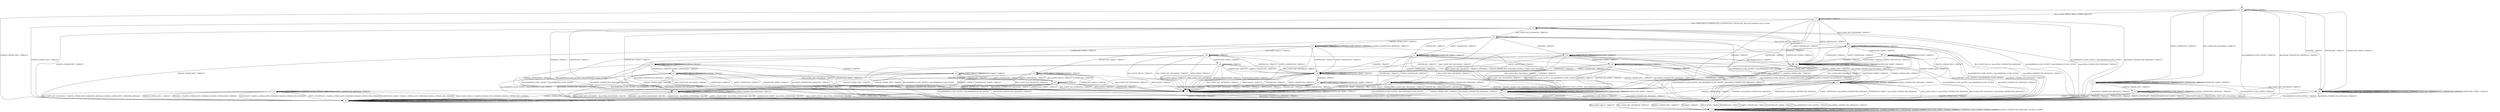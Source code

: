digraph h8 {
s0 [label="s0"];
s1 [label="s1"];
s2 [label="s2"];
s6 [label="s6"];
s8 [label="s8"];
s20 [label="s20"];
s3 [label="s3"];
s4 [label="s4"];
s7 [label="s7"];
s9 [label="s9"];
s10 [label="s10"];
s14 [label="s14"];
s5 [label="s5"];
s11 [label="s11"];
s17 [label="s17"];
s25 [label="s25"];
s12 [label="s12"];
s15 [label="s15"];
s21 [label="s21"];
s28 [label="s28"];
s13 [label="s13"];
s16 [label="s16"];
s18 [label="s18"];
s19 [label="s19"];
s22 [label="s22"];
s23 [label="s23"];
s26 [label="s26"];
s27 [label="s27"];
s24 [label="s24"];
s29 [label="s29"];
s30 [label="s30"];
s31 [label="s31"];
s0 -> s1 [label="RSA_CLIENT_HELLO / HELLO_VERIFY_REQUEST"];
s0 -> s2 [label="RSA_CLIENT_KEY_EXCHANGE / TIMEOUT"];
s0 -> s8 [label="CHANGE_CIPHER_SPEC / TIMEOUT"];
s0 -> s20 [label="FINISHED / TIMEOUT"];
s0 -> s0 [label="APPLICATION / TIMEOUT"];
s0 -> s20 [label="CERTIFICATE / TIMEOUT"];
s0 -> s2 [label="EMPTY_CERTIFICATE / TIMEOUT"];
s0 -> s20 [label="CERTIFICATE_VERIFY / TIMEOUT"];
s0 -> s6 [label="Alert(WARNING,CLOSE_NOTIFY) / TIMEOUT"];
s0 -> s6 [label="Alert(FATAL,UNEXPECTED_MESSAGE) / TIMEOUT"];
s1 -> s3 [label="RSA_CLIENT_HELLO / SERVER_HELLO,CERTIFICATE,CERTIFICATE_REQUEST,SERVER_HELLO_DONE"];
s1 -> s4 [label="RSA_CLIENT_KEY_EXCHANGE / TIMEOUT"];
s1 -> s8 [label="CHANGE_CIPHER_SPEC / TIMEOUT"];
s1 -> s9 [label="FINISHED / TIMEOUT"];
s1 -> s1 [label="APPLICATION / TIMEOUT"];
s1 -> s9 [label="CERTIFICATE / TIMEOUT"];
s1 -> s14 [label="EMPTY_CERTIFICATE / TIMEOUT"];
s1 -> s9 [label="CERTIFICATE_VERIFY / TIMEOUT"];
s1 -> s6 [label="Alert(WARNING,CLOSE_NOTIFY) / Alert(WARNING,CLOSE_NOTIFY)"];
s1 -> s6 [label="Alert(FATAL,UNEXPECTED_MESSAGE) / TIMEOUT"];
s2 -> s2 [label="RSA_CLIENT_HELLO / TIMEOUT"];
s2 -> s20 [label="RSA_CLIENT_KEY_EXCHANGE / TIMEOUT"];
s2 -> s10 [label="CHANGE_CIPHER_SPEC / TIMEOUT"];
s2 -> s2 [label="FINISHED / TIMEOUT"];
s2 -> s2 [label="APPLICATION / TIMEOUT"];
s2 -> s2 [label="CERTIFICATE / TIMEOUT"];
s2 -> s2 [label="EMPTY_CERTIFICATE / TIMEOUT"];
s2 -> s2 [label="CERTIFICATE_VERIFY / TIMEOUT"];
s2 -> s6 [label="Alert(WARNING,CLOSE_NOTIFY) / TIMEOUT"];
s2 -> s6 [label="Alert(FATAL,UNEXPECTED_MESSAGE) / TIMEOUT"];
s6 -> s7 [label="RSA_CLIENT_HELLO / TIMEOUT"];
s6 -> s7 [label="RSA_CLIENT_KEY_EXCHANGE / TIMEOUT"];
s6 -> s7 [label="CHANGE_CIPHER_SPEC / TIMEOUT"];
s6 -> s7 [label="FINISHED / TIMEOUT"];
s6 -> s7 [label="APPLICATION / TIMEOUT"];
s6 -> s7 [label="CERTIFICATE / TIMEOUT"];
s6 -> s7 [label="EMPTY_CERTIFICATE / TIMEOUT"];
s6 -> s7 [label="CERTIFICATE_VERIFY / TIMEOUT"];
s6 -> s7 [label="Alert(WARNING,CLOSE_NOTIFY) / TIMEOUT"];
s6 -> s7 [label="Alert(FATAL,UNEXPECTED_MESSAGE) / TIMEOUT"];
s8 -> s8 [label="RSA_CLIENT_HELLO / TIMEOUT"];
s8 -> s8 [label="RSA_CLIENT_KEY_EXCHANGE / TIMEOUT"];
s8 -> s8 [label="CHANGE_CIPHER_SPEC / TIMEOUT"];
s8 -> s8 [label="FINISHED / TIMEOUT"];
s8 -> s8 [label="APPLICATION / TIMEOUT"];
s8 -> s8 [label="CERTIFICATE / TIMEOUT"];
s8 -> s8 [label="EMPTY_CERTIFICATE / TIMEOUT"];
s8 -> s8 [label="CERTIFICATE_VERIFY / TIMEOUT"];
s8 -> s8 [label="Alert(WARNING,CLOSE_NOTIFY) / TIMEOUT"];
s8 -> s8 [label="Alert(FATAL,UNEXPECTED_MESSAGE) / TIMEOUT"];
s20 -> s20 [label="RSA_CLIENT_HELLO / TIMEOUT"];
s20 -> s20 [label="RSA_CLIENT_KEY_EXCHANGE / TIMEOUT"];
s20 -> s8 [label="CHANGE_CIPHER_SPEC / TIMEOUT"];
s20 -> s20 [label="FINISHED / TIMEOUT"];
s20 -> s20 [label="APPLICATION / TIMEOUT"];
s20 -> s20 [label="CERTIFICATE / TIMEOUT"];
s20 -> s20 [label="EMPTY_CERTIFICATE / TIMEOUT"];
s20 -> s20 [label="CERTIFICATE_VERIFY / TIMEOUT"];
s20 -> s6 [label="Alert(WARNING,CLOSE_NOTIFY) / TIMEOUT"];
s20 -> s6 [label="Alert(FATAL,UNEXPECTED_MESSAGE) / TIMEOUT"];
s3 -> s6 [label="RSA_CLIENT_HELLO / Alert(FATAL,UNEXPECTED_MESSAGE)"];
s3 -> s11 [label="RSA_CLIENT_KEY_EXCHANGE / TIMEOUT"];
s3 -> s8 [label="CHANGE_CIPHER_SPEC / TIMEOUT"];
s3 -> s9 [label="FINISHED / TIMEOUT"];
s3 -> s3 [label="APPLICATION / TIMEOUT"];
s3 -> s9 [label="CERTIFICATE / TIMEOUT"];
s3 -> s14 [label="EMPTY_CERTIFICATE / TIMEOUT"];
s3 -> s9 [label="CERTIFICATE_VERIFY / TIMEOUT"];
s3 -> s6 [label="Alert(WARNING,CLOSE_NOTIFY) / Alert(WARNING,CLOSE_NOTIFY)"];
s3 -> s6 [label="Alert(FATAL,UNEXPECTED_MESSAGE) / TIMEOUT"];
s4 -> s4 [label="RSA_CLIENT_HELLO / TIMEOUT"];
s4 -> s9 [label="RSA_CLIENT_KEY_EXCHANGE / TIMEOUT"];
s4 -> s5 [label="CHANGE_CIPHER_SPEC / TIMEOUT"];
s4 -> s25 [label="FINISHED / TIMEOUT"];
s4 -> s4 [label="APPLICATION / TIMEOUT"];
s4 -> s14 [label="CERTIFICATE / TIMEOUT"];
s4 -> s14 [label="EMPTY_CERTIFICATE / TIMEOUT"];
s4 -> s17 [label="CERTIFICATE_VERIFY / TIMEOUT"];
s4 -> s6 [label="Alert(WARNING,CLOSE_NOTIFY) / Alert(WARNING,CLOSE_NOTIFY)"];
s4 -> s6 [label="Alert(FATAL,UNEXPECTED_MESSAGE) / TIMEOUT"];
s7 -> s7 [label="RSA_CLIENT_HELLO / SOCKET_CLOSED"];
s7 -> s7 [label="RSA_CLIENT_KEY_EXCHANGE / SOCKET_CLOSED"];
s7 -> s7 [label="CHANGE_CIPHER_SPEC / SOCKET_CLOSED"];
s7 -> s7 [label="FINISHED / SOCKET_CLOSED"];
s7 -> s7 [label="APPLICATION / SOCKET_CLOSED"];
s7 -> s7 [label="CERTIFICATE / SOCKET_CLOSED"];
s7 -> s7 [label="EMPTY_CERTIFICATE / SOCKET_CLOSED"];
s7 -> s7 [label="CERTIFICATE_VERIFY / SOCKET_CLOSED"];
s7 -> s7 [label="Alert(WARNING,CLOSE_NOTIFY) / SOCKET_CLOSED"];
s7 -> s7 [label="Alert(FATAL,UNEXPECTED_MESSAGE) / SOCKET_CLOSED"];
s9 -> s9 [label="RSA_CLIENT_HELLO / TIMEOUT"];
s9 -> s9 [label="RSA_CLIENT_KEY_EXCHANGE / TIMEOUT"];
s9 -> s8 [label="CHANGE_CIPHER_SPEC / TIMEOUT"];
s9 -> s9 [label="FINISHED / TIMEOUT"];
s9 -> s9 [label="APPLICATION / TIMEOUT"];
s9 -> s9 [label="CERTIFICATE / TIMEOUT"];
s9 -> s9 [label="EMPTY_CERTIFICATE / TIMEOUT"];
s9 -> s9 [label="CERTIFICATE_VERIFY / TIMEOUT"];
s9 -> s6 [label="Alert(WARNING,CLOSE_NOTIFY) / Alert(WARNING,CLOSE_NOTIFY)"];
s9 -> s6 [label="Alert(FATAL,UNEXPECTED_MESSAGE) / TIMEOUT"];
s10 -> s6 [label="RSA_CLIENT_HELLO / TIMEOUT"];
s10 -> s6 [label="RSA_CLIENT_KEY_EXCHANGE / TIMEOUT"];
s10 -> s8 [label="CHANGE_CIPHER_SPEC / TIMEOUT"];
s10 -> s6 [label="FINISHED / TIMEOUT"];
s10 -> s10 [label="APPLICATION / TIMEOUT"];
s10 -> s6 [label="CERTIFICATE / TIMEOUT"];
s10 -> s6 [label="EMPTY_CERTIFICATE / TIMEOUT"];
s10 -> s6 [label="CERTIFICATE_VERIFY / TIMEOUT"];
s10 -> s10 [label="Alert(WARNING,CLOSE_NOTIFY) / TIMEOUT"];
s10 -> s10 [label="Alert(FATAL,UNEXPECTED_MESSAGE) / TIMEOUT"];
s14 -> s14 [label="RSA_CLIENT_HELLO / TIMEOUT"];
s14 -> s14 [label="RSA_CLIENT_KEY_EXCHANGE / TIMEOUT"];
s14 -> s5 [label="CHANGE_CIPHER_SPEC / TIMEOUT"];
s14 -> s26 [label="FINISHED / TIMEOUT"];
s14 -> s14 [label="APPLICATION / TIMEOUT"];
s14 -> s9 [label="CERTIFICATE / TIMEOUT"];
s14 -> s9 [label="EMPTY_CERTIFICATE / TIMEOUT"];
s14 -> s14 [label="CERTIFICATE_VERIFY / TIMEOUT"];
s14 -> s6 [label="Alert(WARNING,CLOSE_NOTIFY) / Alert(WARNING,CLOSE_NOTIFY)"];
s14 -> s6 [label="Alert(FATAL,UNEXPECTED_MESSAGE) / TIMEOUT"];
s5 -> s6 [label="RSA_CLIENT_HELLO / Alert(FATAL,UNEXPECTED_MESSAGE)"];
s5 -> s6 [label="RSA_CLIENT_KEY_EXCHANGE / Alert(FATAL,UNEXPECTED_MESSAGE)"];
s5 -> s8 [label="CHANGE_CIPHER_SPEC / TIMEOUT"];
s5 -> s6 [label="FINISHED / Alert(FATAL,UNEXPECTED_MESSAGE)"];
s5 -> s5 [label="APPLICATION / TIMEOUT"];
s5 -> s6 [label="CERTIFICATE / Alert(FATAL,UNEXPECTED_MESSAGE)"];
s5 -> s6 [label="EMPTY_CERTIFICATE / Alert(FATAL,UNEXPECTED_MESSAGE)"];
s5 -> s6 [label="CERTIFICATE_VERIFY / Alert(FATAL,UNEXPECTED_MESSAGE)"];
s5 -> s5 [label="Alert(WARNING,CLOSE_NOTIFY) / TIMEOUT"];
s5 -> s5 [label="Alert(FATAL,UNEXPECTED_MESSAGE) / TIMEOUT"];
s11 -> s4 [label="RSA_CLIENT_HELLO / TIMEOUT"];
s11 -> s9 [label="RSA_CLIENT_KEY_EXCHANGE / TIMEOUT"];
s11 -> s12 [label="CHANGE_CIPHER_SPEC / TIMEOUT"];
s11 -> s25 [label="FINISHED / TIMEOUT"];
s11 -> s11 [label="APPLICATION / TIMEOUT"];
s11 -> s21 [label="CERTIFICATE / TIMEOUT"];
s11 -> s21 [label="EMPTY_CERTIFICATE / TIMEOUT"];
s11 -> s15 [label="CERTIFICATE_VERIFY / TIMEOUT"];
s11 -> s6 [label="Alert(WARNING,CLOSE_NOTIFY) / Alert(WARNING,CLOSE_NOTIFY)"];
s11 -> s6 [label="Alert(FATAL,UNEXPECTED_MESSAGE) / TIMEOUT"];
s17 -> s17 [label="RSA_CLIENT_HELLO / TIMEOUT"];
s17 -> s9 [label="RSA_CLIENT_KEY_EXCHANGE / TIMEOUT"];
s17 -> s5 [label="CHANGE_CIPHER_SPEC / TIMEOUT"];
s17 -> s28 [label="FINISHED / TIMEOUT"];
s17 -> s17 [label="APPLICATION / TIMEOUT"];
s17 -> s14 [label="CERTIFICATE / TIMEOUT"];
s17 -> s14 [label="EMPTY_CERTIFICATE / TIMEOUT"];
s17 -> s9 [label="CERTIFICATE_VERIFY / TIMEOUT"];
s17 -> s6 [label="Alert(WARNING,CLOSE_NOTIFY) / Alert(WARNING,CLOSE_NOTIFY)"];
s17 -> s6 [label="Alert(FATAL,UNEXPECTED_MESSAGE) / TIMEOUT"];
s25 -> s25 [label="RSA_CLIENT_HELLO / TIMEOUT"];
s25 -> s9 [label="RSA_CLIENT_KEY_EXCHANGE / TIMEOUT"];
s25 -> s5 [label="CHANGE_CIPHER_SPEC / TIMEOUT"];
s25 -> s9 [label="FINISHED / TIMEOUT"];
s25 -> s25 [label="APPLICATION / TIMEOUT"];
s25 -> s26 [label="CERTIFICATE / TIMEOUT"];
s25 -> s26 [label="EMPTY_CERTIFICATE / TIMEOUT"];
s25 -> s28 [label="CERTIFICATE_VERIFY / TIMEOUT"];
s25 -> s6 [label="Alert(WARNING,CLOSE_NOTIFY) / Alert(WARNING,CLOSE_NOTIFY)"];
s25 -> s6 [label="Alert(FATAL,UNEXPECTED_MESSAGE) / TIMEOUT"];
s12 -> s18 [label="RSA_CLIENT_HELLO / TIMEOUT"];
s12 -> s9 [label="RSA_CLIENT_KEY_EXCHANGE / TIMEOUT"];
s12 -> s8 [label="CHANGE_CIPHER_SPEC / TIMEOUT"];
s12 -> s13 [label="FINISHED / CHANGE_CIPHER_SPEC,FINISHED,CHANGE_CIPHER_SPEC,FINISHED"];
s12 -> s12 [label="APPLICATION / TIMEOUT"];
s12 -> s26 [label="CERTIFICATE / TIMEOUT"];
s12 -> s26 [label="EMPTY_CERTIFICATE / TIMEOUT"];
s12 -> s19 [label="CERTIFICATE_VERIFY / TIMEOUT"];
s12 -> s12 [label="Alert(WARNING,CLOSE_NOTIFY) / TIMEOUT"];
s12 -> s12 [label="Alert(FATAL,UNEXPECTED_MESSAGE) / TIMEOUT"];
s15 -> s15 [label="RSA_CLIENT_HELLO / TIMEOUT"];
s15 -> s9 [label="RSA_CLIENT_KEY_EXCHANGE / TIMEOUT"];
s15 -> s16 [label="CHANGE_CIPHER_SPEC / TIMEOUT"];
s15 -> s27 [label="FINISHED / TIMEOUT"];
s15 -> s15 [label="APPLICATION / TIMEOUT"];
s15 -> s23 [label="CERTIFICATE / TIMEOUT"];
s15 -> s23 [label="EMPTY_CERTIFICATE / TIMEOUT"];
s15 -> s9 [label="CERTIFICATE_VERIFY / TIMEOUT"];
s15 -> s6 [label="Alert(WARNING,CLOSE_NOTIFY) / Alert(WARNING,CLOSE_NOTIFY)"];
s15 -> s6 [label="Alert(FATAL,UNEXPECTED_MESSAGE) / TIMEOUT"];
s21 -> s14 [label="RSA_CLIENT_HELLO / TIMEOUT"];
s21 -> s9 [label="RSA_CLIENT_KEY_EXCHANGE / TIMEOUT"];
s21 -> s22 [label="CHANGE_CIPHER_SPEC / TIMEOUT"];
s21 -> s26 [label="FINISHED / TIMEOUT"];
s21 -> s21 [label="APPLICATION / TIMEOUT"];
s21 -> s9 [label="CERTIFICATE / TIMEOUT"];
s21 -> s9 [label="EMPTY_CERTIFICATE / TIMEOUT"];
s21 -> s21 [label="CERTIFICATE_VERIFY / TIMEOUT"];
s21 -> s6 [label="Alert(WARNING,CLOSE_NOTIFY) / Alert(WARNING,CLOSE_NOTIFY)"];
s21 -> s6 [label="Alert(FATAL,UNEXPECTED_MESSAGE) / TIMEOUT"];
s28 -> s28 [label="RSA_CLIENT_HELLO / TIMEOUT"];
s28 -> s9 [label="RSA_CLIENT_KEY_EXCHANGE / TIMEOUT"];
s28 -> s5 [label="CHANGE_CIPHER_SPEC / TIMEOUT"];
s28 -> s9 [label="FINISHED / TIMEOUT"];
s28 -> s28 [label="APPLICATION / TIMEOUT"];
s28 -> s26 [label="CERTIFICATE / TIMEOUT"];
s28 -> s26 [label="EMPTY_CERTIFICATE / TIMEOUT"];
s28 -> s9 [label="CERTIFICATE_VERIFY / TIMEOUT"];
s28 -> s6 [label="Alert(WARNING,CLOSE_NOTIFY) / Alert(WARNING,CLOSE_NOTIFY)"];
s28 -> s6 [label="Alert(FATAL,UNEXPECTED_MESSAGE) / TIMEOUT"];
s13 -> s13 [label="RSA_CLIENT_HELLO / TIMEOUT"];
s13 -> s13 [label="RSA_CLIENT_KEY_EXCHANGE / TIMEOUT"];
s13 -> s8 [label="CHANGE_CIPHER_SPEC / TIMEOUT"];
s13 -> s13 [label="FINISHED / TIMEOUT"];
s13 -> s6 [label="APPLICATION / APPLICATION"];
s13 -> s13 [label="CERTIFICATE / TIMEOUT"];
s13 -> s13 [label="EMPTY_CERTIFICATE / TIMEOUT"];
s13 -> s13 [label="CERTIFICATE_VERIFY / TIMEOUT"];
s13 -> s6 [label="Alert(WARNING,CLOSE_NOTIFY) / TIMEOUT"];
s13 -> s6 [label="Alert(FATAL,UNEXPECTED_MESSAGE) / TIMEOUT"];
s16 -> s6 [label="RSA_CLIENT_HELLO / Alert(FATAL,HANDSHAKE_FAILURE)"];
s16 -> s6 [label="RSA_CLIENT_KEY_EXCHANGE / Alert(FATAL,HANDSHAKE_FAILURE)"];
s16 -> s8 [label="CHANGE_CIPHER_SPEC / TIMEOUT"];
s16 -> s6 [label="FINISHED / Alert(FATAL,HANDSHAKE_FAILURE)"];
s16 -> s16 [label="APPLICATION / TIMEOUT"];
s16 -> s6 [label="CERTIFICATE / Alert(FATAL,HANDSHAKE_FAILURE)"];
s16 -> s6 [label="EMPTY_CERTIFICATE / Alert(FATAL,HANDSHAKE_FAILURE)"];
s16 -> s6 [label="CERTIFICATE_VERIFY / Alert(FATAL,HANDSHAKE_FAILURE)"];
s16 -> s16 [label="Alert(WARNING,CLOSE_NOTIFY) / TIMEOUT"];
s16 -> s16 [label="Alert(FATAL,UNEXPECTED_MESSAGE) / TIMEOUT"];
s18 -> s9 [label="RSA_CLIENT_HELLO / TIMEOUT"];
s18 -> s9 [label="RSA_CLIENT_KEY_EXCHANGE / TIMEOUT"];
s18 -> s5 [label="CHANGE_CIPHER_SPEC / TIMEOUT"];
s18 -> s18 [label="FINISHED / TIMEOUT"];
s18 -> s9 [label="APPLICATION / TIMEOUT"];
s18 -> s26 [label="CERTIFICATE / TIMEOUT"];
s18 -> s26 [label="EMPTY_CERTIFICATE / TIMEOUT"];
s18 -> s24 [label="CERTIFICATE_VERIFY / TIMEOUT"];
s18 -> s6 [label="Alert(WARNING,CLOSE_NOTIFY) / Alert(WARNING,CLOSE_NOTIFY)"];
s18 -> s6 [label="Alert(FATAL,UNEXPECTED_MESSAGE) / TIMEOUT"];
s19 -> s19 [label="RSA_CLIENT_HELLO / TIMEOUT"];
s19 -> s9 [label="RSA_CLIENT_KEY_EXCHANGE / TIMEOUT"];
s19 -> s16 [label="CHANGE_CIPHER_SPEC / TIMEOUT"];
s19 -> s19 [label="FINISHED / TIMEOUT"];
s19 -> s9 [label="APPLICATION / TIMEOUT"];
s19 -> s29 [label="CERTIFICATE / TIMEOUT"];
s19 -> s29 [label="EMPTY_CERTIFICATE / TIMEOUT"];
s19 -> s9 [label="CERTIFICATE_VERIFY / TIMEOUT"];
s19 -> s6 [label="Alert(WARNING,CLOSE_NOTIFY) / Alert(WARNING,CLOSE_NOTIFY)"];
s19 -> s6 [label="Alert(FATAL,UNEXPECTED_MESSAGE) / TIMEOUT"];
s22 -> s9 [label="RSA_CLIENT_HELLO / TIMEOUT"];
s22 -> s9 [label="RSA_CLIENT_KEY_EXCHANGE / TIMEOUT"];
s22 -> s8 [label="CHANGE_CIPHER_SPEC / TIMEOUT"];
s22 -> s13 [label="FINISHED / CHANGE_CIPHER_SPEC,FINISHED,CHANGE_CIPHER_SPEC,FINISHED"];
s22 -> s22 [label="APPLICATION / TIMEOUT"];
s22 -> s9 [label="CERTIFICATE / TIMEOUT"];
s22 -> s9 [label="EMPTY_CERTIFICATE / TIMEOUT"];
s22 -> s9 [label="CERTIFICATE_VERIFY / TIMEOUT"];
s22 -> s22 [label="Alert(WARNING,CLOSE_NOTIFY) / TIMEOUT"];
s22 -> s22 [label="Alert(FATAL,UNEXPECTED_MESSAGE) / TIMEOUT"];
s23 -> s23 [label="RSA_CLIENT_HELLO / TIMEOUT"];
s23 -> s9 [label="RSA_CLIENT_KEY_EXCHANGE / TIMEOUT"];
s23 -> s16 [label="CHANGE_CIPHER_SPEC / TIMEOUT"];
s23 -> s29 [label="FINISHED / TIMEOUT"];
s23 -> s23 [label="APPLICATION / TIMEOUT"];
s23 -> s9 [label="CERTIFICATE / TIMEOUT"];
s23 -> s9 [label="EMPTY_CERTIFICATE / TIMEOUT"];
s23 -> s9 [label="CERTIFICATE_VERIFY / TIMEOUT"];
s23 -> s6 [label="Alert(WARNING,CLOSE_NOTIFY) / Alert(WARNING,CLOSE_NOTIFY)"];
s23 -> s6 [label="Alert(FATAL,UNEXPECTED_MESSAGE) / TIMEOUT"];
s26 -> s26 [label="RSA_CLIENT_HELLO / TIMEOUT"];
s26 -> s9 [label="RSA_CLIENT_KEY_EXCHANGE / TIMEOUT"];
s26 -> s5 [label="CHANGE_CIPHER_SPEC / TIMEOUT"];
s26 -> s30 [label="FINISHED / TIMEOUT"];
s26 -> s9 [label="APPLICATION / TIMEOUT"];
s26 -> s9 [label="CERTIFICATE / TIMEOUT"];
s26 -> s9 [label="EMPTY_CERTIFICATE / TIMEOUT"];
s26 -> s26 [label="CERTIFICATE_VERIFY / TIMEOUT"];
s26 -> s6 [label="Alert(WARNING,CLOSE_NOTIFY) / Alert(WARNING,CLOSE_NOTIFY)"];
s26 -> s6 [label="Alert(FATAL,UNEXPECTED_MESSAGE) / TIMEOUT"];
s27 -> s27 [label="RSA_CLIENT_HELLO / TIMEOUT"];
s27 -> s9 [label="RSA_CLIENT_KEY_EXCHANGE / TIMEOUT"];
s27 -> s16 [label="CHANGE_CIPHER_SPEC / TIMEOUT"];
s27 -> s9 [label="FINISHED / TIMEOUT"];
s27 -> s27 [label="APPLICATION / TIMEOUT"];
s27 -> s29 [label="CERTIFICATE / TIMEOUT"];
s27 -> s29 [label="EMPTY_CERTIFICATE / TIMEOUT"];
s27 -> s9 [label="CERTIFICATE_VERIFY / TIMEOUT"];
s27 -> s6 [label="Alert(WARNING,CLOSE_NOTIFY) / Alert(WARNING,CLOSE_NOTIFY)"];
s27 -> s6 [label="Alert(FATAL,UNEXPECTED_MESSAGE) / TIMEOUT"];
s24 -> s9 [label="RSA_CLIENT_HELLO / TIMEOUT"];
s24 -> s9 [label="RSA_CLIENT_KEY_EXCHANGE / TIMEOUT"];
s24 -> s5 [label="CHANGE_CIPHER_SPEC / TIMEOUT"];
s24 -> s24 [label="FINISHED / TIMEOUT"];
s24 -> s9 [label="APPLICATION / TIMEOUT"];
s24 -> s26 [label="CERTIFICATE / TIMEOUT"];
s24 -> s26 [label="EMPTY_CERTIFICATE / TIMEOUT"];
s24 -> s9 [label="CERTIFICATE_VERIFY / TIMEOUT"];
s24 -> s6 [label="Alert(WARNING,CLOSE_NOTIFY) / Alert(WARNING,CLOSE_NOTIFY)"];
s24 -> s6 [label="Alert(FATAL,UNEXPECTED_MESSAGE) / TIMEOUT"];
s29 -> s19 [label="RSA_CLIENT_HELLO / TIMEOUT"];
s29 -> s9 [label="RSA_CLIENT_KEY_EXCHANGE / TIMEOUT"];
s29 -> s16 [label="CHANGE_CIPHER_SPEC / TIMEOUT"];
s29 -> s29 [label="FINISHED / TIMEOUT"];
s29 -> s9 [label="APPLICATION / TIMEOUT"];
s29 -> s9 [label="CERTIFICATE / TIMEOUT"];
s29 -> s9 [label="EMPTY_CERTIFICATE / TIMEOUT"];
s29 -> s9 [label="CERTIFICATE_VERIFY / TIMEOUT"];
s29 -> s6 [label="Alert(WARNING,CLOSE_NOTIFY) / Alert(WARNING,CLOSE_NOTIFY)"];
s29 -> s6 [label="Alert(FATAL,UNEXPECTED_MESSAGE) / TIMEOUT"];
s30 -> s30 [label="RSA_CLIENT_HELLO / TIMEOUT"];
s30 -> s9 [label="RSA_CLIENT_KEY_EXCHANGE / TIMEOUT"];
s30 -> s31 [label="CHANGE_CIPHER_SPEC / TIMEOUT"];
s30 -> s9 [label="FINISHED / TIMEOUT"];
s30 -> s9 [label="APPLICATION / TIMEOUT"];
s30 -> s9 [label="CERTIFICATE / TIMEOUT"];
s30 -> s9 [label="EMPTY_CERTIFICATE / TIMEOUT"];
s30 -> s30 [label="CERTIFICATE_VERIFY / TIMEOUT"];
s30 -> s6 [label="Alert(WARNING,CLOSE_NOTIFY) / Alert(WARNING,CLOSE_NOTIFY)"];
s30 -> s6 [label="Alert(FATAL,UNEXPECTED_MESSAGE) / TIMEOUT"];
s31 -> s8 [label="RSA_CLIENT_HELLO / CHANGE_CIPHER_SPEC,FINISHED,CHANGE_CIPHER_SPEC,FINISHED"];
s31 -> s8 [label="RSA_CLIENT_KEY_EXCHANGE / CHANGE_CIPHER_SPEC,UNKNOWN_MESSAGE,CHANGE_CIPHER_SPEC,UNKNOWN_MESSAGE"];
s31 -> s8 [label="CHANGE_CIPHER_SPEC / TIMEOUT"];
s31 -> s8 [label="FINISHED / CHANGE_CIPHER_SPEC,FINISHED,CHANGE_CIPHER_SPEC,FINISHED"];
s31 -> s31 [label="APPLICATION / TIMEOUT"];
s31 -> s8 [label="CERTIFICATE / CHANGE_CIPHER_SPEC,FINISHED,CHANGE_CIPHER_SPEC,FINISHED"];
s31 -> s8 [label="EMPTY_CERTIFICATE / CHANGE_CIPHER_SPEC,FINISHED,CHANGE_CIPHER_SPEC,FINISHED"];
s31 -> s8 [label="CERTIFICATE_VERIFY / CHANGE_CIPHER_SPEC,FINISHED,CHANGE_CIPHER_SPEC,FINISHED"];
s31 -> s31 [label="Alert(WARNING,CLOSE_NOTIFY) / TIMEOUT"];
s31 -> s31 [label="Alert(FATAL,UNEXPECTED_MESSAGE) / TIMEOUT"];
__start0 [shape=none, label=""];
__start0 -> s0 [label=""];
}
